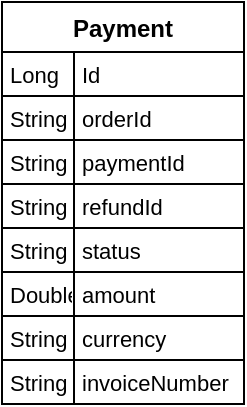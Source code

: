 <mxfile version="21.6.8" type="device">
  <diagram name="Page-1" id="9B4i3qryYxx1sSBR8InK">
    <mxGraphModel dx="1658" dy="820" grid="1" gridSize="10" guides="1" tooltips="1" connect="1" arrows="1" fold="1" page="1" pageScale="1" pageWidth="850" pageHeight="1100" math="0" shadow="0">
      <root>
        <mxCell id="0" />
        <mxCell id="1" parent="0" />
        <mxCell id="ktUYGrECVjMdN0JyFTXj-1" value="Payment" style="shape=table;startSize=25;container=1;collapsible=0;childLayout=tableLayout;fixedRows=1;rowLines=1;fontStyle=1;align=center;resizeLast=1;" parent="1" vertex="1">
          <mxGeometry x="20" y="20" width="121" height="201" as="geometry" />
        </mxCell>
        <mxCell id="ktUYGrECVjMdN0JyFTXj-2" style="shape=tableRow;horizontal=0;startSize=0;swimlaneHead=0;swimlaneBody=0;fillColor=none;collapsible=0;dropTarget=0;points=[[0,0.5],[1,0.5]];portConstraint=eastwest;top=0;left=0;right=0;bottom=0;" parent="ktUYGrECVjMdN0JyFTXj-1" vertex="1">
          <mxGeometry y="25" width="121" height="22" as="geometry" />
        </mxCell>
        <mxCell id="ktUYGrECVjMdN0JyFTXj-3" value="Long" style="shape=partialRectangle;connectable=0;fillColor=none;top=0;left=0;bottom=0;right=0;align=left;spacingLeft=2;overflow=hidden;fontSize=11;" parent="ktUYGrECVjMdN0JyFTXj-2" vertex="1">
          <mxGeometry width="36" height="22" as="geometry">
            <mxRectangle width="36" height="22" as="alternateBounds" />
          </mxGeometry>
        </mxCell>
        <mxCell id="ktUYGrECVjMdN0JyFTXj-4" value="Id" style="shape=partialRectangle;connectable=0;fillColor=none;top=0;left=0;bottom=0;right=0;align=left;spacingLeft=2;overflow=hidden;fontSize=11;" parent="ktUYGrECVjMdN0JyFTXj-2" vertex="1">
          <mxGeometry x="36" width="85" height="22" as="geometry">
            <mxRectangle width="85" height="22" as="alternateBounds" />
          </mxGeometry>
        </mxCell>
        <mxCell id="ktUYGrECVjMdN0JyFTXj-5" style="shape=tableRow;horizontal=0;startSize=0;swimlaneHead=0;swimlaneBody=0;fillColor=none;collapsible=0;dropTarget=0;points=[[0,0.5],[1,0.5]];portConstraint=eastwest;top=0;left=0;right=0;bottom=0;" parent="ktUYGrECVjMdN0JyFTXj-1" vertex="1">
          <mxGeometry y="47" width="121" height="22" as="geometry" />
        </mxCell>
        <mxCell id="ktUYGrECVjMdN0JyFTXj-6" value="String" style="shape=partialRectangle;connectable=0;fillColor=none;top=0;left=0;bottom=0;right=0;align=left;spacingLeft=2;overflow=hidden;fontSize=11;" parent="ktUYGrECVjMdN0JyFTXj-5" vertex="1">
          <mxGeometry width="36" height="22" as="geometry">
            <mxRectangle width="36" height="22" as="alternateBounds" />
          </mxGeometry>
        </mxCell>
        <mxCell id="ktUYGrECVjMdN0JyFTXj-7" value="orderId" style="shape=partialRectangle;connectable=0;fillColor=none;top=0;left=0;bottom=0;right=0;align=left;spacingLeft=2;overflow=hidden;fontSize=11;" parent="ktUYGrECVjMdN0JyFTXj-5" vertex="1">
          <mxGeometry x="36" width="85" height="22" as="geometry">
            <mxRectangle width="85" height="22" as="alternateBounds" />
          </mxGeometry>
        </mxCell>
        <mxCell id="ktUYGrECVjMdN0JyFTXj-8" style="shape=tableRow;horizontal=0;startSize=0;swimlaneHead=0;swimlaneBody=0;fillColor=none;collapsible=0;dropTarget=0;points=[[0,0.5],[1,0.5]];portConstraint=eastwest;top=0;left=0;right=0;bottom=0;" parent="ktUYGrECVjMdN0JyFTXj-1" vertex="1">
          <mxGeometry y="69" width="121" height="22" as="geometry" />
        </mxCell>
        <mxCell id="ktUYGrECVjMdN0JyFTXj-9" value="String" style="shape=partialRectangle;connectable=0;fillColor=none;top=0;left=0;bottom=0;right=0;align=left;spacingLeft=2;overflow=hidden;fontSize=11;" parent="ktUYGrECVjMdN0JyFTXj-8" vertex="1">
          <mxGeometry width="36" height="22" as="geometry">
            <mxRectangle width="36" height="22" as="alternateBounds" />
          </mxGeometry>
        </mxCell>
        <mxCell id="ktUYGrECVjMdN0JyFTXj-10" value="paymentId" style="shape=partialRectangle;connectable=0;fillColor=none;top=0;left=0;bottom=0;right=0;align=left;spacingLeft=2;overflow=hidden;fontSize=11;" parent="ktUYGrECVjMdN0JyFTXj-8" vertex="1">
          <mxGeometry x="36" width="85" height="22" as="geometry">
            <mxRectangle width="85" height="22" as="alternateBounds" />
          </mxGeometry>
        </mxCell>
        <mxCell id="ktUYGrECVjMdN0JyFTXj-11" style="shape=tableRow;horizontal=0;startSize=0;swimlaneHead=0;swimlaneBody=0;fillColor=none;collapsible=0;dropTarget=0;points=[[0,0.5],[1,0.5]];portConstraint=eastwest;top=0;left=0;right=0;bottom=0;" parent="ktUYGrECVjMdN0JyFTXj-1" vertex="1">
          <mxGeometry y="91" width="121" height="22" as="geometry" />
        </mxCell>
        <mxCell id="ktUYGrECVjMdN0JyFTXj-12" value="String" style="shape=partialRectangle;connectable=0;fillColor=none;top=0;left=0;bottom=0;right=0;align=left;spacingLeft=2;overflow=hidden;fontSize=11;" parent="ktUYGrECVjMdN0JyFTXj-11" vertex="1">
          <mxGeometry width="36" height="22" as="geometry">
            <mxRectangle width="36" height="22" as="alternateBounds" />
          </mxGeometry>
        </mxCell>
        <mxCell id="ktUYGrECVjMdN0JyFTXj-13" value="refundId" style="shape=partialRectangle;connectable=0;fillColor=none;top=0;left=0;bottom=0;right=0;align=left;spacingLeft=2;overflow=hidden;fontSize=11;" parent="ktUYGrECVjMdN0JyFTXj-11" vertex="1">
          <mxGeometry x="36" width="85" height="22" as="geometry">
            <mxRectangle width="85" height="22" as="alternateBounds" />
          </mxGeometry>
        </mxCell>
        <mxCell id="ktUYGrECVjMdN0JyFTXj-14" style="shape=tableRow;horizontal=0;startSize=0;swimlaneHead=0;swimlaneBody=0;fillColor=none;collapsible=0;dropTarget=0;points=[[0,0.5],[1,0.5]];portConstraint=eastwest;top=0;left=0;right=0;bottom=0;" parent="ktUYGrECVjMdN0JyFTXj-1" vertex="1">
          <mxGeometry y="113" width="121" height="22" as="geometry" />
        </mxCell>
        <mxCell id="ktUYGrECVjMdN0JyFTXj-15" value="String" style="shape=partialRectangle;connectable=0;fillColor=none;top=0;left=0;bottom=0;right=0;align=left;spacingLeft=2;overflow=hidden;fontSize=11;" parent="ktUYGrECVjMdN0JyFTXj-14" vertex="1">
          <mxGeometry width="36" height="22" as="geometry">
            <mxRectangle width="36" height="22" as="alternateBounds" />
          </mxGeometry>
        </mxCell>
        <mxCell id="ktUYGrECVjMdN0JyFTXj-16" value="status" style="shape=partialRectangle;connectable=0;fillColor=none;top=0;left=0;bottom=0;right=0;align=left;spacingLeft=2;overflow=hidden;fontSize=11;" parent="ktUYGrECVjMdN0JyFTXj-14" vertex="1">
          <mxGeometry x="36" width="85" height="22" as="geometry">
            <mxRectangle width="85" height="22" as="alternateBounds" />
          </mxGeometry>
        </mxCell>
        <mxCell id="ktUYGrECVjMdN0JyFTXj-17" style="shape=tableRow;horizontal=0;startSize=0;swimlaneHead=0;swimlaneBody=0;fillColor=none;collapsible=0;dropTarget=0;points=[[0,0.5],[1,0.5]];portConstraint=eastwest;top=0;left=0;right=0;bottom=0;" parent="ktUYGrECVjMdN0JyFTXj-1" vertex="1">
          <mxGeometry y="135" width="121" height="22" as="geometry" />
        </mxCell>
        <mxCell id="ktUYGrECVjMdN0JyFTXj-18" value="Double" style="shape=partialRectangle;connectable=0;fillColor=none;top=0;left=0;bottom=0;right=0;align=left;spacingLeft=2;overflow=hidden;fontSize=11;" parent="ktUYGrECVjMdN0JyFTXj-17" vertex="1">
          <mxGeometry width="36" height="22" as="geometry">
            <mxRectangle width="36" height="22" as="alternateBounds" />
          </mxGeometry>
        </mxCell>
        <mxCell id="ktUYGrECVjMdN0JyFTXj-19" value="amount" style="shape=partialRectangle;connectable=0;fillColor=none;top=0;left=0;bottom=0;right=0;align=left;spacingLeft=2;overflow=hidden;fontSize=11;" parent="ktUYGrECVjMdN0JyFTXj-17" vertex="1">
          <mxGeometry x="36" width="85" height="22" as="geometry">
            <mxRectangle width="85" height="22" as="alternateBounds" />
          </mxGeometry>
        </mxCell>
        <mxCell id="ktUYGrECVjMdN0JyFTXj-20" style="shape=tableRow;horizontal=0;startSize=0;swimlaneHead=0;swimlaneBody=0;fillColor=none;collapsible=0;dropTarget=0;points=[[0,0.5],[1,0.5]];portConstraint=eastwest;top=0;left=0;right=0;bottom=0;" parent="ktUYGrECVjMdN0JyFTXj-1" vertex="1">
          <mxGeometry y="157" width="121" height="22" as="geometry" />
        </mxCell>
        <mxCell id="ktUYGrECVjMdN0JyFTXj-21" value="String" style="shape=partialRectangle;connectable=0;fillColor=none;top=0;left=0;bottom=0;right=0;align=left;spacingLeft=2;overflow=hidden;fontSize=11;" parent="ktUYGrECVjMdN0JyFTXj-20" vertex="1">
          <mxGeometry width="36" height="22" as="geometry">
            <mxRectangle width="36" height="22" as="alternateBounds" />
          </mxGeometry>
        </mxCell>
        <mxCell id="ktUYGrECVjMdN0JyFTXj-22" value="currency" style="shape=partialRectangle;connectable=0;fillColor=none;top=0;left=0;bottom=0;right=0;align=left;spacingLeft=2;overflow=hidden;fontSize=11;" parent="ktUYGrECVjMdN0JyFTXj-20" vertex="1">
          <mxGeometry x="36" width="85" height="22" as="geometry">
            <mxRectangle width="85" height="22" as="alternateBounds" />
          </mxGeometry>
        </mxCell>
        <mxCell id="ktUYGrECVjMdN0JyFTXj-23" style="shape=tableRow;horizontal=0;startSize=0;swimlaneHead=0;swimlaneBody=0;fillColor=none;collapsible=0;dropTarget=0;points=[[0,0.5],[1,0.5]];portConstraint=eastwest;top=0;left=0;right=0;bottom=0;" parent="ktUYGrECVjMdN0JyFTXj-1" vertex="1">
          <mxGeometry y="179" width="121" height="22" as="geometry" />
        </mxCell>
        <mxCell id="ktUYGrECVjMdN0JyFTXj-24" value="String" style="shape=partialRectangle;connectable=0;fillColor=none;top=0;left=0;bottom=0;right=0;align=left;spacingLeft=2;overflow=hidden;fontSize=11;" parent="ktUYGrECVjMdN0JyFTXj-23" vertex="1">
          <mxGeometry width="36" height="22" as="geometry">
            <mxRectangle width="36" height="22" as="alternateBounds" />
          </mxGeometry>
        </mxCell>
        <mxCell id="ktUYGrECVjMdN0JyFTXj-25" value="invoiceNumber" style="shape=partialRectangle;connectable=0;fillColor=none;top=0;left=0;bottom=0;right=0;align=left;spacingLeft=2;overflow=hidden;fontSize=11;" parent="ktUYGrECVjMdN0JyFTXj-23" vertex="1">
          <mxGeometry x="36" width="85" height="22" as="geometry">
            <mxRectangle width="85" height="22" as="alternateBounds" />
          </mxGeometry>
        </mxCell>
      </root>
    </mxGraphModel>
  </diagram>
</mxfile>
